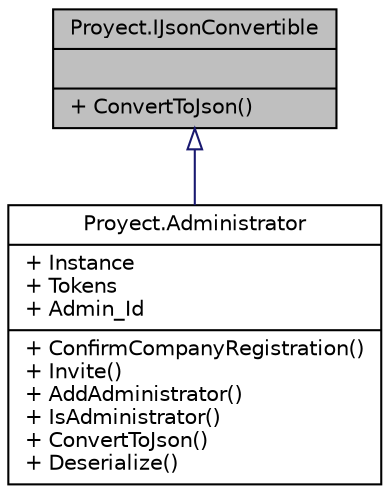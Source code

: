 digraph "Proyect.IJsonConvertible"
{
 // INTERACTIVE_SVG=YES
 // LATEX_PDF_SIZE
  edge [fontname="Helvetica",fontsize="10",labelfontname="Helvetica",labelfontsize="10"];
  node [fontname="Helvetica",fontsize="10",shape=record];
  Node1 [label="{Proyect.IJsonConvertible\n||+ ConvertToJson()\l}",height=0.2,width=0.4,color="black", fillcolor="grey75", style="filled", fontcolor="black",tooltip="Define el tipo que tienen los objetos que pueden ser serializados en y deserializados desde texto en ..."];
  Node1 -> Node2 [dir="back",color="midnightblue",fontsize="10",style="solid",arrowtail="onormal",fontname="Helvetica"];
  Node2 [label="{Proyect.Administrator\n|+ Instance\l+ Tokens\l+ Admin_Id\l|+ ConfirmCompanyRegistration()\l+ Invite()\l+ AddAdministrator()\l+ IsAdministrator()\l+ ConvertToJson()\l+ Deserialize()\l}",height=0.2,width=0.4,color="black", fillcolor="white", style="filled",URL="$classProyect_1_1Administrator.html",tooltip="Esta clase administrador invita a los usuarios a registrarse. Clase singleton, solo una instancia de ..."];
}
